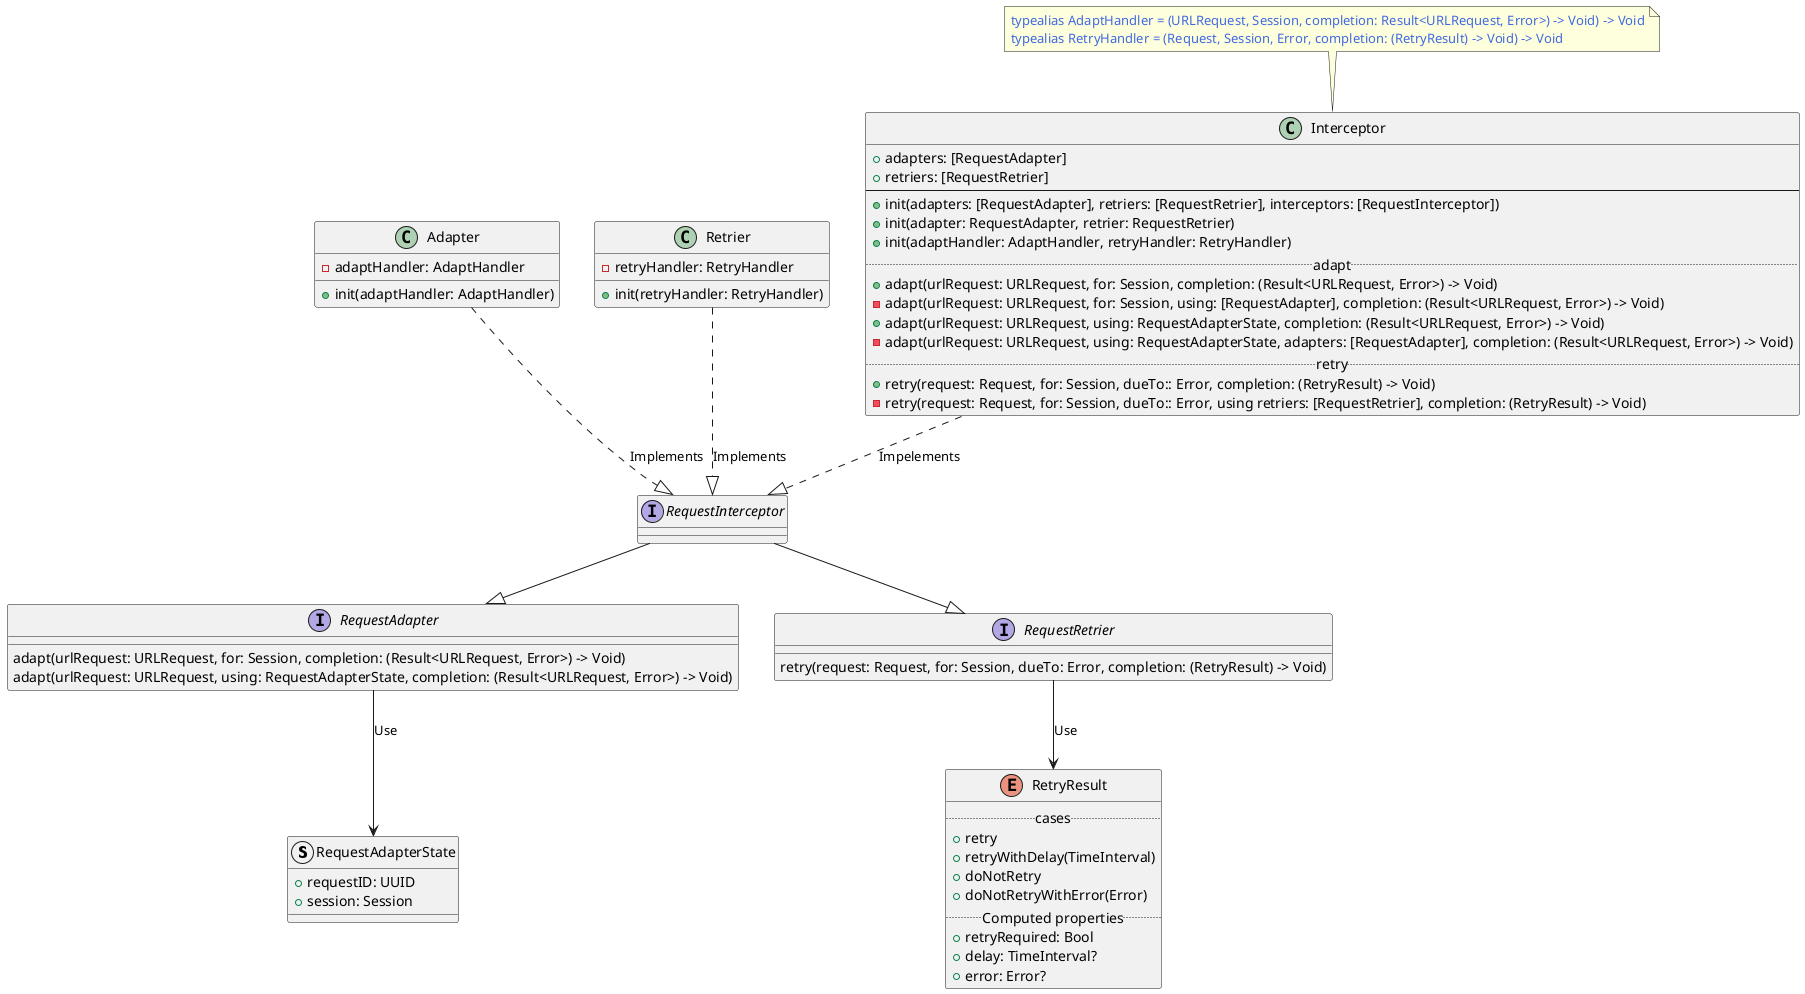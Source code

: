 @startuml Alamofire-RequestInterceptor

struct RequestAdapterState {
    + requestID: UUID
    + session: Session
}

enum RetryResult {
    .. cases ..
    + retry
    + {field} retryWithDelay(TimeInterval)
    + doNotRetry
    + {field} doNotRetryWithError(Error)
    .. Computed properties ..
    + retryRequired: Bool
    + delay: TimeInterval?
    + error: Error?
}

interface RequestInterceptor {

}

interface RequestAdapter {
    adapt(urlRequest: URLRequest, for: Session, completion: (Result<URLRequest, Error>) -> Void)
    adapt(urlRequest: URLRequest, using: RequestAdapterState, completion: (Result<URLRequest, Error>) -> Void)
}

interface RequestRetrier {
    retry(request: Request, for: Session, dueTo: Error, completion: (RetryResult) -> Void)
}

RequestInterceptor --|> RequestAdapter
RequestInterceptor --|> RequestRetrier

RequestAdapter --> RequestAdapterState: Use
RequestRetrier --> RetryResult: Use

class Adapter {
    - adaptHandler: AdaptHandler
    + init(adaptHandler: AdaptHandler)
}

Adapter ..|> RequestInterceptor: Implements

class Retrier {
    - retryHandler: RetryHandler
    + init(retryHandler: RetryHandler)
}

note as N1
  <color:royalBlue>typealias AdaptHandler = (URLRequest, Session, completion: Result<URLRequest, Error>) -> Void) -> Void</color>
  <color:royalBlue>typealias RetryHandler = (Request, Session, Error, completion: (RetryResult) -> Void) -> Void</color>
end note

N1 .. Interceptor

Retrier ..|> RequestInterceptor: Implements

class Interceptor {
    + adapters: [RequestAdapter]
    + retriers: [RequestRetrier]
    --
    + init(adapters: [RequestAdapter], retriers: [RequestRetrier], interceptors: [RequestInterceptor])
    + init(adapter: RequestAdapter, retrier: RequestRetrier)
    + init(adaptHandler: AdaptHandler, retryHandler: RetryHandler)
    .. adapt ..
    + adapt(urlRequest: URLRequest, for: Session, completion: (Result<URLRequest, Error>) -> Void)
    - adapt(urlRequest: URLRequest, for: Session, using: [RequestAdapter], completion: (Result<URLRequest, Error>) -> Void)
    + adapt(urlRequest: URLRequest, using: RequestAdapterState, completion: (Result<URLRequest, Error>) -> Void)
    - adapt(urlRequest: URLRequest, using: RequestAdapterState, adapters: [RequestAdapter], completion: (Result<URLRequest, Error>) -> Void)
    .. retry ..
    + retry(request: Request, for: Session, dueTo:: Error, completion: (RetryResult) -> Void)
    - retry(request: Request, for: Session, dueTo:: Error, using retriers: [RequestRetrier], completion: (RetryResult) -> Void)
}

Interceptor ..|> RequestInterceptor: Impelements

@enduml